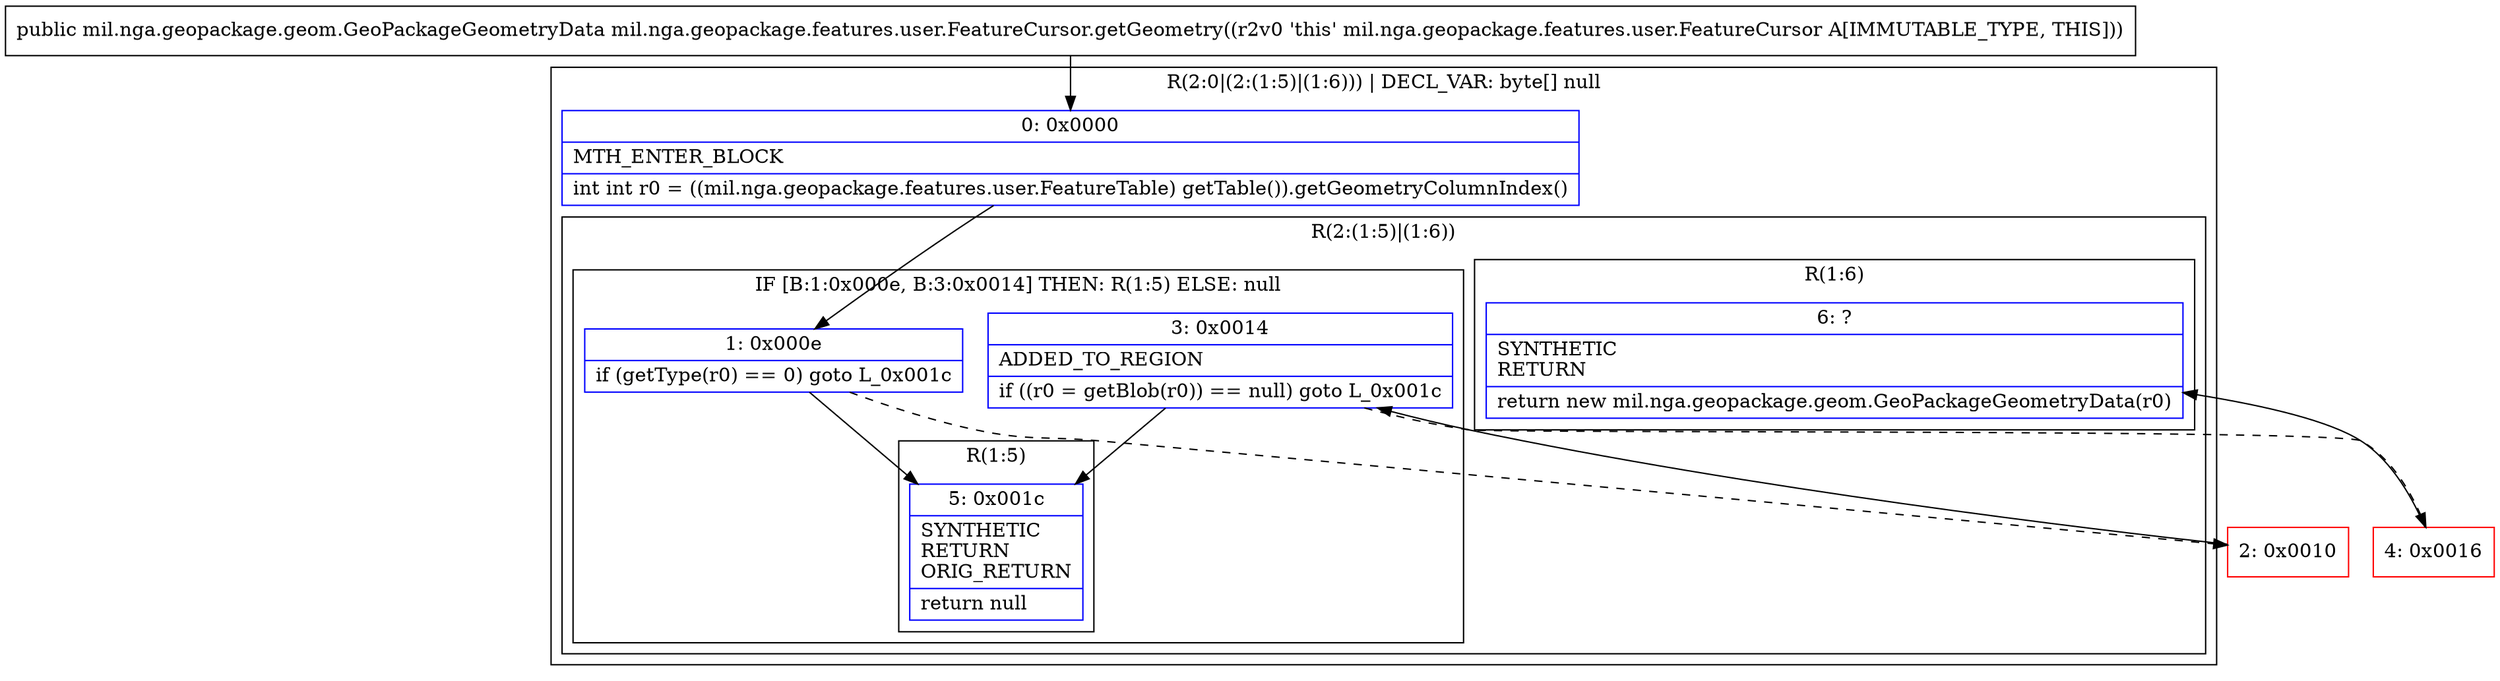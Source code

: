digraph "CFG formil.nga.geopackage.features.user.FeatureCursor.getGeometry()Lmil\/nga\/geopackage\/geom\/GeoPackageGeometryData;" {
subgraph cluster_Region_1660695233 {
label = "R(2:0|(2:(1:5)|(1:6))) | DECL_VAR: byte[] null\l";
node [shape=record,color=blue];
Node_0 [shape=record,label="{0\:\ 0x0000|MTH_ENTER_BLOCK\l|int int r0 = ((mil.nga.geopackage.features.user.FeatureTable) getTable()).getGeometryColumnIndex()\l}"];
subgraph cluster_Region_1212649393 {
label = "R(2:(1:5)|(1:6))";
node [shape=record,color=blue];
subgraph cluster_IfRegion_1678649602 {
label = "IF [B:1:0x000e, B:3:0x0014] THEN: R(1:5) ELSE: null";
node [shape=record,color=blue];
Node_1 [shape=record,label="{1\:\ 0x000e|if (getType(r0) == 0) goto L_0x001c\l}"];
Node_3 [shape=record,label="{3\:\ 0x0014|ADDED_TO_REGION\l|if ((r0 = getBlob(r0)) == null) goto L_0x001c\l}"];
subgraph cluster_Region_1629405181 {
label = "R(1:5)";
node [shape=record,color=blue];
Node_5 [shape=record,label="{5\:\ 0x001c|SYNTHETIC\lRETURN\lORIG_RETURN\l|return null\l}"];
}
}
subgraph cluster_Region_282698039 {
label = "R(1:6)";
node [shape=record,color=blue];
Node_6 [shape=record,label="{6\:\ ?|SYNTHETIC\lRETURN\l|return new mil.nga.geopackage.geom.GeoPackageGeometryData(r0)\l}"];
}
}
}
Node_2 [shape=record,color=red,label="{2\:\ 0x0010}"];
Node_4 [shape=record,color=red,label="{4\:\ 0x0016}"];
MethodNode[shape=record,label="{public mil.nga.geopackage.geom.GeoPackageGeometryData mil.nga.geopackage.features.user.FeatureCursor.getGeometry((r2v0 'this' mil.nga.geopackage.features.user.FeatureCursor A[IMMUTABLE_TYPE, THIS])) }"];
MethodNode -> Node_0;
Node_0 -> Node_1;
Node_1 -> Node_2[style=dashed];
Node_1 -> Node_5;
Node_3 -> Node_4[style=dashed];
Node_3 -> Node_5;
Node_2 -> Node_3;
Node_4 -> Node_6;
}


